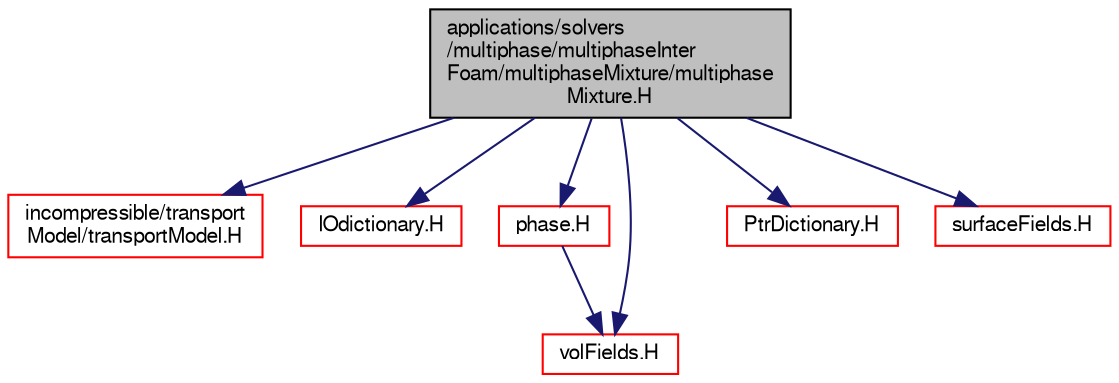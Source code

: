 digraph "applications/solvers/multiphase/multiphaseInterFoam/multiphaseMixture/multiphaseMixture.H"
{
  bgcolor="transparent";
  edge [fontname="FreeSans",fontsize="10",labelfontname="FreeSans",labelfontsize="10"];
  node [fontname="FreeSans",fontsize="10",shape=record];
  Node0 [label="applications/solvers\l/multiphase/multiphaseInter\lFoam/multiphaseMixture/multiphase\lMixture.H",height=0.2,width=0.4,color="black", fillcolor="grey75", style="filled", fontcolor="black"];
  Node0 -> Node1 [color="midnightblue",fontsize="10",style="solid",fontname="FreeSans"];
  Node1 [label="incompressible/transport\lModel/transportModel.H",height=0.2,width=0.4,color="red",URL="$a16823.html"];
  Node0 -> Node62 [color="midnightblue",fontsize="10",style="solid",fontname="FreeSans"];
  Node62 [label="IOdictionary.H",height=0.2,width=0.4,color="red",URL="$a09023.html"];
  Node0 -> Node109 [color="midnightblue",fontsize="10",style="solid",fontname="FreeSans"];
  Node109 [label="phase.H",height=0.2,width=0.4,color="red",URL="$a20567.html"];
  Node109 -> Node110 [color="midnightblue",fontsize="10",style="solid",fontname="FreeSans"];
  Node110 [label="volFields.H",height=0.2,width=0.4,color="red",URL="$a02750.html"];
  Node0 -> Node304 [color="midnightblue",fontsize="10",style="solid",fontname="FreeSans"];
  Node304 [label="PtrDictionary.H",height=0.2,width=0.4,color="red",URL="$a08444.html"];
  Node0 -> Node110 [color="midnightblue",fontsize="10",style="solid",fontname="FreeSans"];
  Node0 -> Node308 [color="midnightblue",fontsize="10",style="solid",fontname="FreeSans"];
  Node308 [label="surfaceFields.H",height=0.2,width=0.4,color="red",URL="$a02735.html",tooltip="Foam::surfaceFields. "];
}
